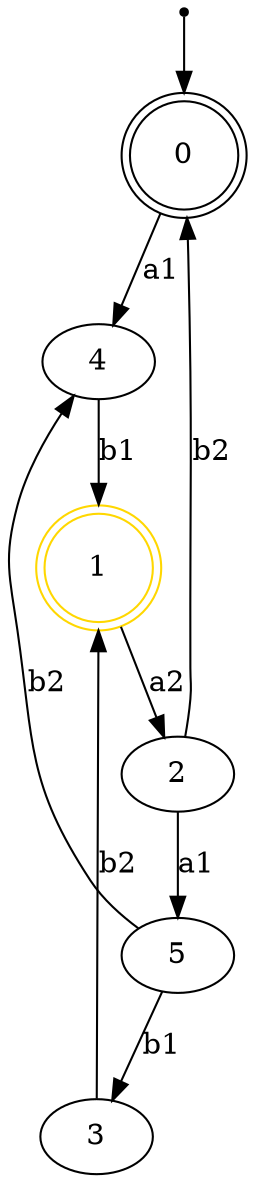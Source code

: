 strict digraph {
	graph [bb="-122.61,-100.75,112.29,96.365"];
	node [label="\N"];
	-1	 [height=0.05,
		pos="110.49,-98.95",
		shape=point,
		width=0.05];
	0	 [height=0.72222,
		pos="59.244,-45.692",
		shape=doublecircle,
		width=0.72222];
	-1 -> 0	 [pos="e,74.714,-61.77 109.22,-97.633 105.35,-93.612 93.263,-81.049 81.946,-69.287"];
	4	 [height=0.5,
		pos="-15.742,-30.18",
		width=0.75];
	0 -> 4	 [label=a1,
		lp="22.301,-31.894",
		pos="e,10.144,-35.535 37.555,-41.205 32.068,-40.07 26.029,-38.821 20.048,-37.583"];
	1	 [color=gold,
		height=0.72222,
		pos="-20.65,64.343",
		shape=doublecircle,
		width=0.72222];
	4 -> 1	 [label=b1,
		lp="-24.829,17.505",
		pos="e,-19.5,42.182 -16.689,-11.955 -17.334,0.47806 -18.207,17.288 -18.969,31.965"];
	2	 [height=0.5,
		pos="27.961,23.664",
		width=0.75];
	1 -> 2	 [label=a2,
		lp="6.2542,54.768",
		pos="e,10.886,37.952 -3.6485,50.116 -1.4411,48.268 0.85491,46.347 3.1569,44.421"];
	2 -> 0	 [label=b2,
		lp="33.888,-12.496",
		pos="e,50.132,-25.491 35.855,6.1625 38.909,-0.60924 42.491,-8.5501 45.92,-16.154"];
	5	 [height=0.5,
		pos="-65.689,8.4484",
		width=0.75];
	2 -> 5	 [label=a1,
		lp="-7.5228,24.343",
		pos="e,-39.361,12.726 1.375,19.344 -8.1964,17.789 -19.165,16.007 -29.421,14.341"];
	5 -> 4	 [label=b2,
		lp="-51.771,-15.229",
		pos="e,-33.435,-16.496 -47.939,-5.2792 -45.878,-6.873 -43.745,-8.5224 -41.604,-10.179"];
	3	 [height=0.5,
		pos="-95.609,78.365",
		width=0.75];
	5 -> 3	 [label=b1,
		lp="-85.72,46.4",
		pos="e,-88.165,60.97 -73.239,26.091 -76.559,33.851 -80.532,43.133 -84.201,51.708"];
	3 -> 1	 [label=b2,
		lp="-53.894,79.371",
		pos="e,-42.508,68.432 -69.392,73.461 -63.904,72.434 -58.06,71.341 -52.395,70.282"];
}

